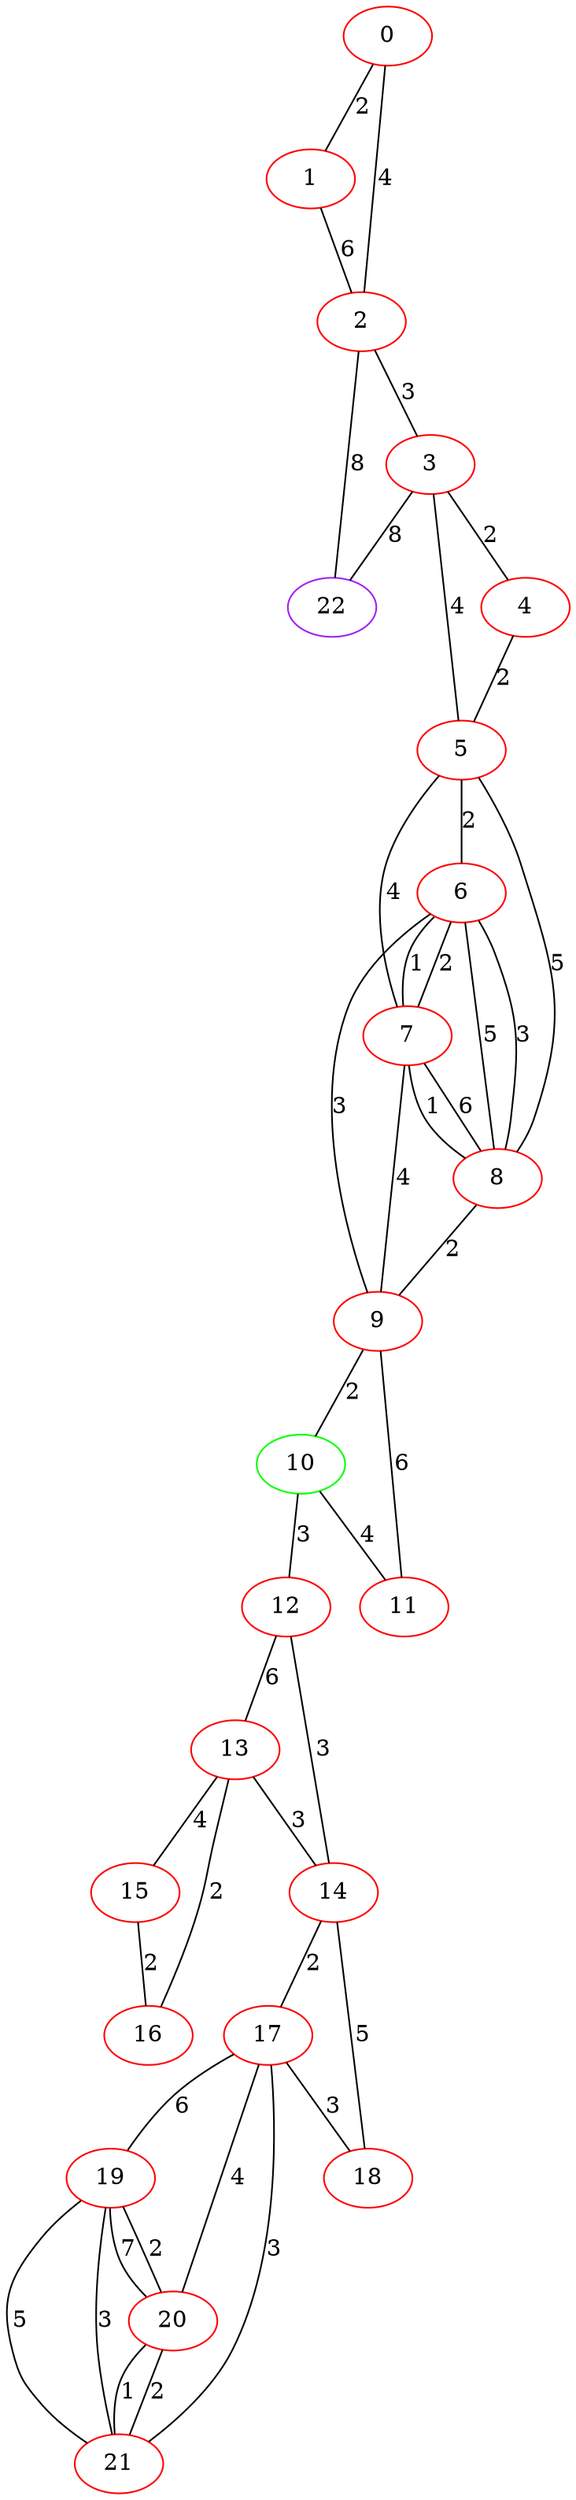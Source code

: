 graph "" {
0 [color=red, weight=1];
1 [color=red, weight=1];
2 [color=red, weight=1];
3 [color=red, weight=1];
4 [color=red, weight=1];
5 [color=red, weight=1];
6 [color=red, weight=1];
7 [color=red, weight=1];
8 [color=red, weight=1];
9 [color=red, weight=1];
10 [color=green, weight=2];
11 [color=red, weight=1];
12 [color=red, weight=1];
13 [color=red, weight=1];
14 [color=red, weight=1];
15 [color=red, weight=1];
16 [color=red, weight=1];
17 [color=red, weight=1];
18 [color=red, weight=1];
19 [color=red, weight=1];
20 [color=red, weight=1];
21 [color=red, weight=1];
22 [color=purple, weight=4];
0 -- 1  [key=0, label=2];
0 -- 2  [key=0, label=4];
1 -- 2  [key=0, label=6];
2 -- 3  [key=0, label=3];
2 -- 22  [key=0, label=8];
3 -- 4  [key=0, label=2];
3 -- 5  [key=0, label=4];
3 -- 22  [key=0, label=8];
4 -- 5  [key=0, label=2];
5 -- 8  [key=0, label=5];
5 -- 6  [key=0, label=2];
5 -- 7  [key=0, label=4];
6 -- 8  [key=0, label=5];
6 -- 8  [key=1, label=3];
6 -- 9  [key=0, label=3];
6 -- 7  [key=0, label=1];
6 -- 7  [key=1, label=2];
7 -- 8  [key=0, label=6];
7 -- 8  [key=1, label=1];
7 -- 9  [key=0, label=4];
8 -- 9  [key=0, label=2];
9 -- 10  [key=0, label=2];
9 -- 11  [key=0, label=6];
10 -- 11  [key=0, label=4];
10 -- 12  [key=0, label=3];
12 -- 13  [key=0, label=6];
12 -- 14  [key=0, label=3];
13 -- 16  [key=0, label=2];
13 -- 14  [key=0, label=3];
13 -- 15  [key=0, label=4];
14 -- 17  [key=0, label=2];
14 -- 18  [key=0, label=5];
15 -- 16  [key=0, label=2];
17 -- 18  [key=0, label=3];
17 -- 19  [key=0, label=6];
17 -- 20  [key=0, label=4];
17 -- 21  [key=0, label=3];
19 -- 20  [key=0, label=7];
19 -- 20  [key=1, label=2];
19 -- 21  [key=0, label=5];
19 -- 21  [key=1, label=3];
20 -- 21  [key=0, label=2];
20 -- 21  [key=1, label=1];
}
